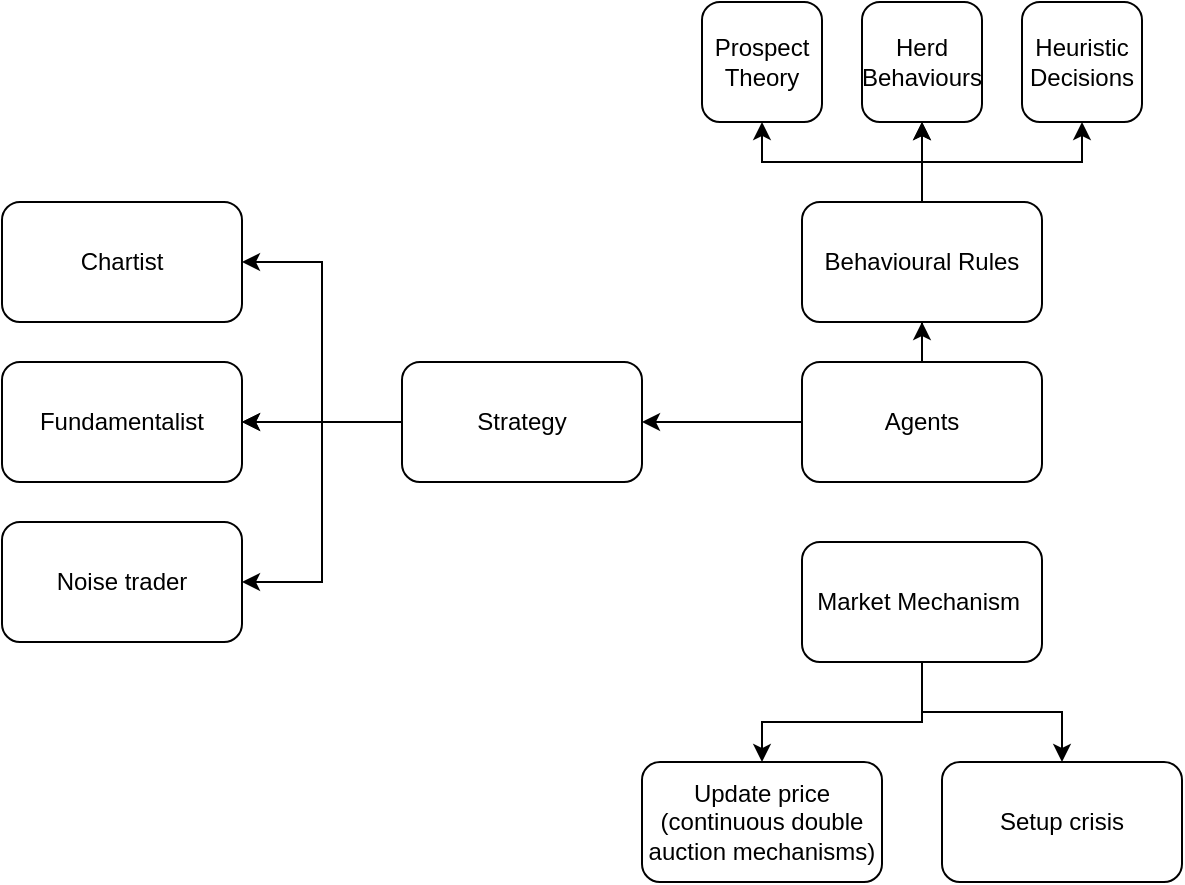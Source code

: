 <mxfile version="26.3.0">
  <diagram name="Page-1" id="KlvJ_ZtWi_6_skd0xNUw">
    <mxGraphModel dx="811" dy="423" grid="1" gridSize="10" guides="1" tooltips="1" connect="1" arrows="1" fold="1" page="1" pageScale="1" pageWidth="3300" pageHeight="4681" math="0" shadow="0">
      <root>
        <mxCell id="0" />
        <mxCell id="1" parent="0" />
        <mxCell id="tXSgrvyaVrMiq4xXwk9L-5" value="" style="edgeStyle=orthogonalEdgeStyle;rounded=0;orthogonalLoop=1;jettySize=auto;html=1;" edge="1" parent="1" source="tXSgrvyaVrMiq4xXwk9L-1" target="tXSgrvyaVrMiq4xXwk9L-4">
          <mxGeometry relative="1" as="geometry" />
        </mxCell>
        <mxCell id="tXSgrvyaVrMiq4xXwk9L-18" value="" style="edgeStyle=orthogonalEdgeStyle;rounded=0;orthogonalLoop=1;jettySize=auto;html=1;" edge="1" parent="1" source="tXSgrvyaVrMiq4xXwk9L-1" target="tXSgrvyaVrMiq4xXwk9L-17">
          <mxGeometry relative="1" as="geometry" />
        </mxCell>
        <mxCell id="tXSgrvyaVrMiq4xXwk9L-1" value="Agents" style="rounded=1;whiteSpace=wrap;html=1;" vertex="1" parent="1">
          <mxGeometry x="580" y="310" width="120" height="60" as="geometry" />
        </mxCell>
        <mxCell id="tXSgrvyaVrMiq4xXwk9L-7" value="" style="edgeStyle=orthogonalEdgeStyle;rounded=0;orthogonalLoop=1;jettySize=auto;html=1;" edge="1" parent="1" source="tXSgrvyaVrMiq4xXwk9L-4" target="tXSgrvyaVrMiq4xXwk9L-6">
          <mxGeometry relative="1" as="geometry">
            <Array as="points">
              <mxPoint x="640" y="210" />
              <mxPoint x="560" y="210" />
            </Array>
          </mxGeometry>
        </mxCell>
        <mxCell id="tXSgrvyaVrMiq4xXwk9L-10" value="" style="edgeStyle=orthogonalEdgeStyle;rounded=0;orthogonalLoop=1;jettySize=auto;html=1;entryX=0.5;entryY=1;entryDx=0;entryDy=0;" edge="1" parent="1" source="tXSgrvyaVrMiq4xXwk9L-4" target="tXSgrvyaVrMiq4xXwk9L-11">
          <mxGeometry relative="1" as="geometry" />
        </mxCell>
        <mxCell id="tXSgrvyaVrMiq4xXwk9L-13" value="" style="edgeStyle=orthogonalEdgeStyle;rounded=0;orthogonalLoop=1;jettySize=auto;html=1;" edge="1" parent="1" source="tXSgrvyaVrMiq4xXwk9L-4" target="tXSgrvyaVrMiq4xXwk9L-11">
          <mxGeometry relative="1" as="geometry" />
        </mxCell>
        <mxCell id="tXSgrvyaVrMiq4xXwk9L-4" value="Behavioural Rules" style="whiteSpace=wrap;html=1;rounded=1;" vertex="1" parent="1">
          <mxGeometry x="580" y="230" width="120" height="60" as="geometry" />
        </mxCell>
        <mxCell id="tXSgrvyaVrMiq4xXwk9L-6" value="Prospect Theory" style="whiteSpace=wrap;html=1;rounded=1;" vertex="1" parent="1">
          <mxGeometry x="530" y="130" width="60" height="60" as="geometry" />
        </mxCell>
        <mxCell id="tXSgrvyaVrMiq4xXwk9L-11" value="Herd Behaviours" style="whiteSpace=wrap;html=1;rounded=1;" vertex="1" parent="1">
          <mxGeometry x="610" y="130" width="60" height="60" as="geometry" />
        </mxCell>
        <mxCell id="tXSgrvyaVrMiq4xXwk9L-14" value="Heuristic&lt;div&gt;Decisions&lt;/div&gt;" style="whiteSpace=wrap;html=1;rounded=1;" vertex="1" parent="1">
          <mxGeometry x="690" y="130" width="60" height="60" as="geometry" />
        </mxCell>
        <mxCell id="tXSgrvyaVrMiq4xXwk9L-16" value="" style="edgeStyle=orthogonalEdgeStyle;rounded=0;orthogonalLoop=1;jettySize=auto;html=1;entryX=0.5;entryY=1;entryDx=0;entryDy=0;" edge="1" parent="1" target="tXSgrvyaVrMiq4xXwk9L-14">
          <mxGeometry relative="1" as="geometry">
            <mxPoint x="640" y="230" as="sourcePoint" />
            <mxPoint x="650" y="200" as="targetPoint" />
            <Array as="points">
              <mxPoint x="640" y="210" />
              <mxPoint x="720" y="210" />
            </Array>
          </mxGeometry>
        </mxCell>
        <mxCell id="tXSgrvyaVrMiq4xXwk9L-20" value="" style="edgeStyle=orthogonalEdgeStyle;rounded=0;orthogonalLoop=1;jettySize=auto;html=1;" edge="1" parent="1" source="tXSgrvyaVrMiq4xXwk9L-17" target="tXSgrvyaVrMiq4xXwk9L-19">
          <mxGeometry relative="1" as="geometry" />
        </mxCell>
        <mxCell id="tXSgrvyaVrMiq4xXwk9L-21" value="" style="edgeStyle=orthogonalEdgeStyle;rounded=0;orthogonalLoop=1;jettySize=auto;html=1;" edge="1" parent="1" source="tXSgrvyaVrMiq4xXwk9L-17" target="tXSgrvyaVrMiq4xXwk9L-19">
          <mxGeometry relative="1" as="geometry" />
        </mxCell>
        <mxCell id="tXSgrvyaVrMiq4xXwk9L-26" value="" style="edgeStyle=orthogonalEdgeStyle;rounded=0;orthogonalLoop=1;jettySize=auto;html=1;exitX=0;exitY=0.5;exitDx=0;exitDy=0;" edge="1" parent="1" source="tXSgrvyaVrMiq4xXwk9L-17" target="tXSgrvyaVrMiq4xXwk9L-25">
          <mxGeometry relative="1" as="geometry">
            <Array as="points">
              <mxPoint x="340" y="340" />
              <mxPoint x="340" y="260" />
            </Array>
          </mxGeometry>
        </mxCell>
        <mxCell id="tXSgrvyaVrMiq4xXwk9L-17" value="Strategy" style="rounded=1;whiteSpace=wrap;html=1;" vertex="1" parent="1">
          <mxGeometry x="380" y="310" width="120" height="60" as="geometry" />
        </mxCell>
        <mxCell id="tXSgrvyaVrMiq4xXwk9L-19" value="Fundamentalist" style="rounded=1;whiteSpace=wrap;html=1;" vertex="1" parent="1">
          <mxGeometry x="180" y="310" width="120" height="60" as="geometry" />
        </mxCell>
        <mxCell id="tXSgrvyaVrMiq4xXwk9L-25" value="Chartist" style="whiteSpace=wrap;html=1;rounded=1;" vertex="1" parent="1">
          <mxGeometry x="180" y="230" width="120" height="60" as="geometry" />
        </mxCell>
        <mxCell id="tXSgrvyaVrMiq4xXwk9L-27" value="Noise trader" style="whiteSpace=wrap;html=1;rounded=1;" vertex="1" parent="1">
          <mxGeometry x="180" y="390" width="120" height="60" as="geometry" />
        </mxCell>
        <mxCell id="tXSgrvyaVrMiq4xXwk9L-28" value="" style="edgeStyle=orthogonalEdgeStyle;rounded=0;orthogonalLoop=1;jettySize=auto;html=1;exitX=0;exitY=0.5;exitDx=0;exitDy=0;entryX=1;entryY=0.5;entryDx=0;entryDy=0;" edge="1" parent="1" source="tXSgrvyaVrMiq4xXwk9L-17" target="tXSgrvyaVrMiq4xXwk9L-27">
          <mxGeometry relative="1" as="geometry">
            <mxPoint x="390" y="350" as="sourcePoint" />
            <mxPoint x="310" y="270" as="targetPoint" />
            <Array as="points">
              <mxPoint x="340" y="340" />
              <mxPoint x="340" y="420" />
            </Array>
          </mxGeometry>
        </mxCell>
        <mxCell id="tXSgrvyaVrMiq4xXwk9L-31" value="" style="edgeStyle=orthogonalEdgeStyle;rounded=0;orthogonalLoop=1;jettySize=auto;html=1;" edge="1" parent="1" source="tXSgrvyaVrMiq4xXwk9L-29" target="tXSgrvyaVrMiq4xXwk9L-30">
          <mxGeometry relative="1" as="geometry">
            <Array as="points">
              <mxPoint x="640" y="490" />
              <mxPoint x="560" y="490" />
            </Array>
          </mxGeometry>
        </mxCell>
        <mxCell id="tXSgrvyaVrMiq4xXwk9L-34" style="edgeStyle=orthogonalEdgeStyle;rounded=0;orthogonalLoop=1;jettySize=auto;html=1;exitX=0.5;exitY=1;exitDx=0;exitDy=0;entryX=0.5;entryY=0;entryDx=0;entryDy=0;" edge="1" parent="1" source="tXSgrvyaVrMiq4xXwk9L-29" target="tXSgrvyaVrMiq4xXwk9L-32">
          <mxGeometry relative="1" as="geometry" />
        </mxCell>
        <mxCell id="tXSgrvyaVrMiq4xXwk9L-29" value="Market Mechanism&amp;nbsp;" style="rounded=1;whiteSpace=wrap;html=1;" vertex="1" parent="1">
          <mxGeometry x="580" y="400" width="120" height="60" as="geometry" />
        </mxCell>
        <mxCell id="tXSgrvyaVrMiq4xXwk9L-30" value="Update price&lt;div&gt;(continuous double auction mechanisms)&lt;/div&gt;" style="rounded=1;whiteSpace=wrap;html=1;" vertex="1" parent="1">
          <mxGeometry x="500" y="510" width="120" height="60" as="geometry" />
        </mxCell>
        <mxCell id="tXSgrvyaVrMiq4xXwk9L-32" value="Setup crisis" style="rounded=1;whiteSpace=wrap;html=1;" vertex="1" parent="1">
          <mxGeometry x="650" y="510" width="120" height="60" as="geometry" />
        </mxCell>
      </root>
    </mxGraphModel>
  </diagram>
</mxfile>
